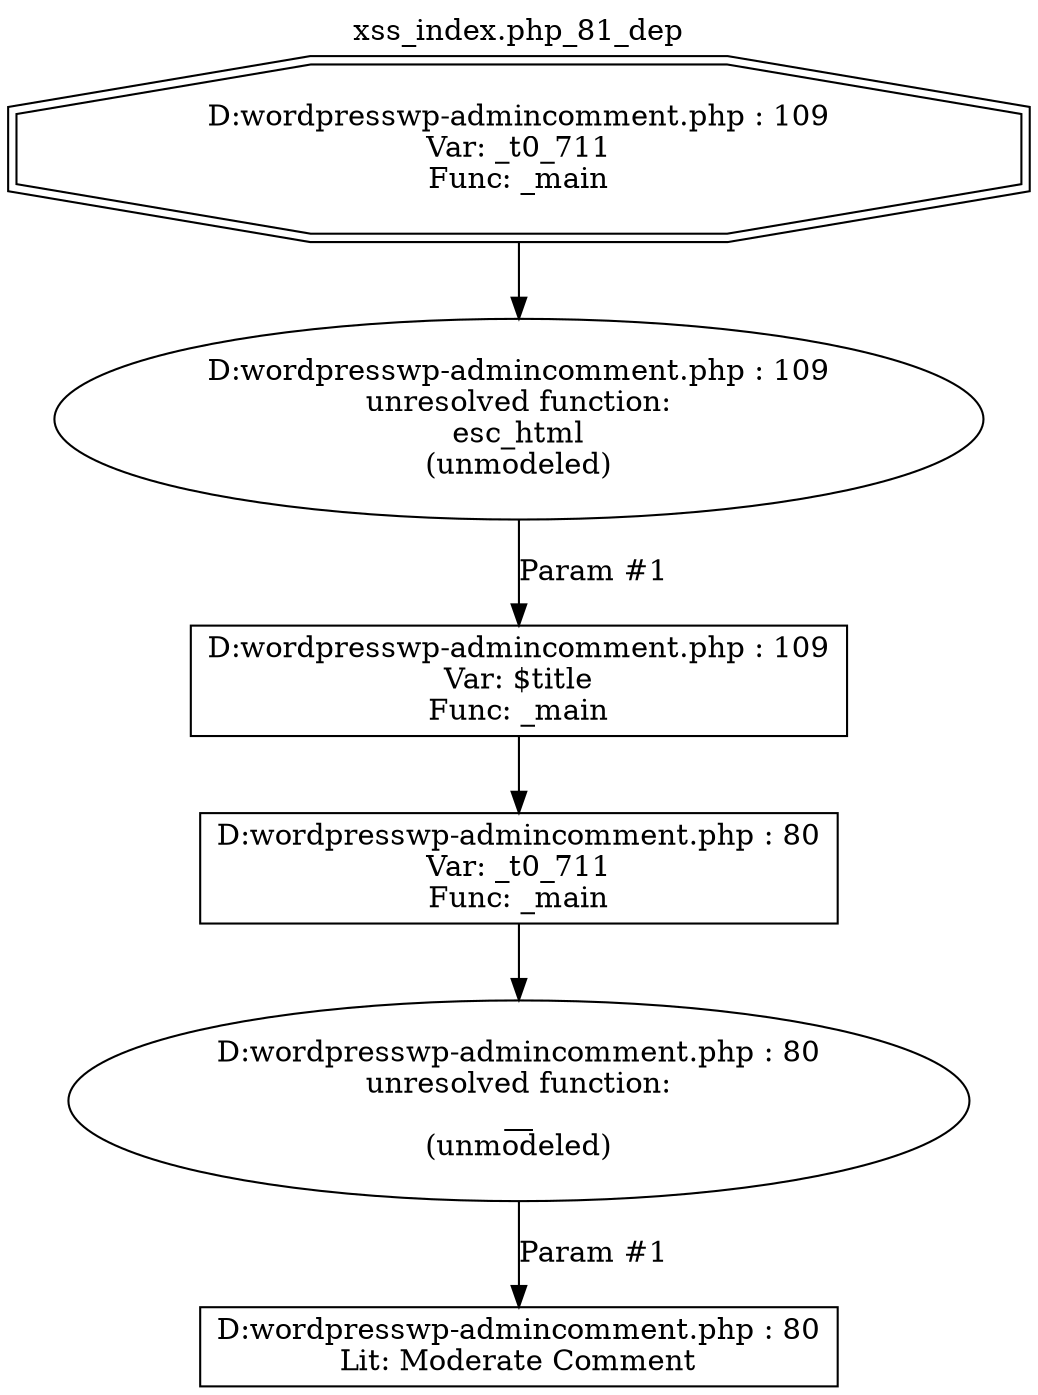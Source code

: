 digraph cfg {
  label="xss_index.php_81_dep";
  labelloc=t;
  n1 [shape=doubleoctagon, label="D:\wordpress\wp-admin\comment.php : 109\nVar: _t0_711\nFunc: _main\n"];
  n2 [shape=ellipse, label="D:\wordpress\wp-admin\comment.php : 109\nunresolved function:\nesc_html\n(unmodeled)\n"];
  n3 [shape=box, label="D:\wordpress\wp-admin\comment.php : 109\nVar: $title\nFunc: _main\n"];
  n4 [shape=box, label="D:\wordpress\wp-admin\comment.php : 80\nVar: _t0_711\nFunc: _main\n"];
  n5 [shape=ellipse, label="D:\wordpress\wp-admin\comment.php : 80\nunresolved function:\n__\n(unmodeled)\n"];
  n6 [shape=box, label="D:\wordpress\wp-admin\comment.php : 80\nLit: Moderate Comment\n"];
  n1 -> n2;
  n4 -> n5;
  n5 -> n6[label="Param #1"];
  n3 -> n4;
  n2 -> n3[label="Param #1"];
}
